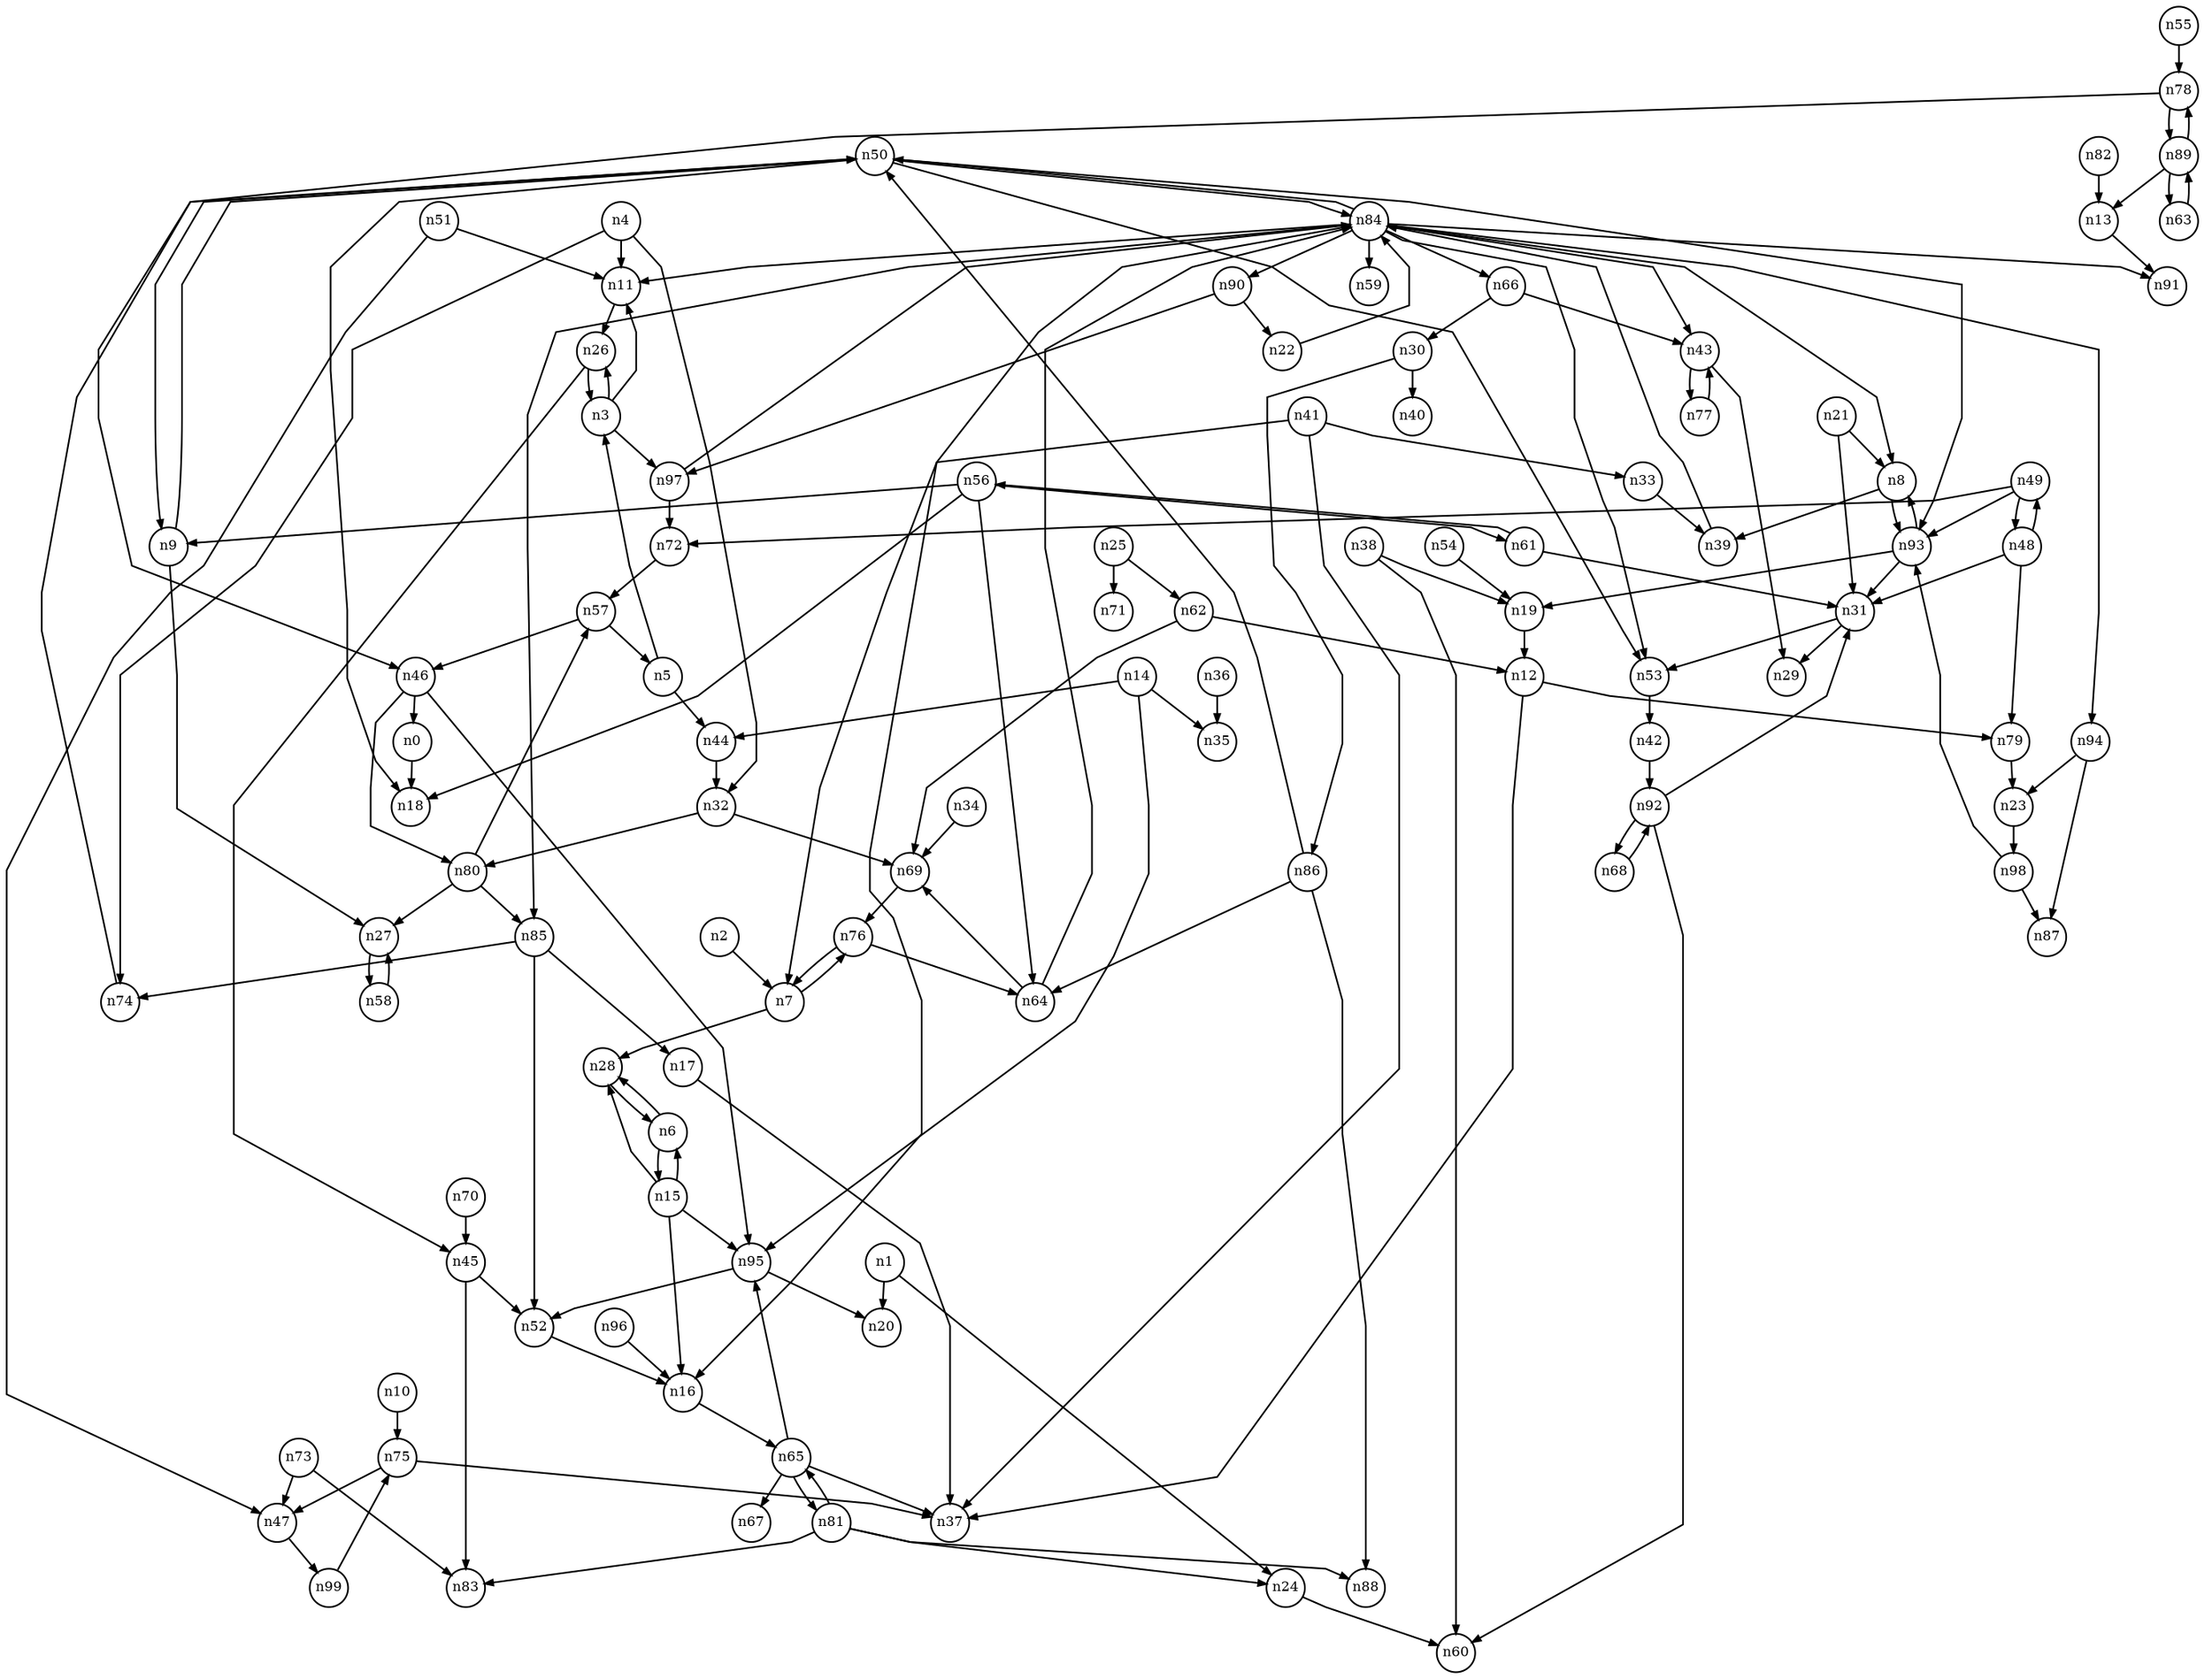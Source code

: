 digraph G{
splines=polyline;
ranksep=0.22;
nodesep=0.22;
nodesize=0.32;
fontsize=8
edge [arrowsize=0.5]
node [fontsize=8 shape=circle width=0.32 fixedsize=shape];

n0 -> n18
n1 -> n20
n1 -> n24
n24 -> n60
n7 -> n28
n7 -> n76
n2 -> n7
n11 -> n26
n3 -> n11
n3 -> n97
n3 -> n26
n97 -> n72
n97 -> n84
n4 -> n11
n4 -> n32
n4 -> n74
n32 -> n69
n32 -> n80
n74 -> n50
n5 -> n3
n5 -> n44
n44 -> n32
n15 -> n16
n15 -> n28
n15 -> n95
n15 -> n6
n6 -> n15
n6 -> n28
n28 -> n6
n39 -> n84
n8 -> n39
n8 -> n93
n27 -> n58
n9 -> n27
n9 -> n50
n75 -> n37
n75 -> n47
n10 -> n75
n12 -> n37
n12 -> n79
n79 -> n23
n13 -> n91
n14 -> n35
n14 -> n44
n14 -> n95
n95 -> n20
n95 -> n52
n16 -> n65
n17 -> n37
n19 -> n12
n21 -> n8
n21 -> n31
n31 -> n29
n31 -> n53
n62 -> n12
n62 -> n69
n25 -> n62
n25 -> n71
n26 -> n3
n26 -> n45
n45 -> n52
n45 -> n83
n30 -> n40
n30 -> n86
n86 -> n64
n86 -> n88
n86 -> n50
n53 -> n42
n69 -> n76
n33 -> n39
n34 -> n69
n36 -> n35
n38 -> n19
n38 -> n60
n41 -> n7
n41 -> n33
n41 -> n37
n92 -> n31
n92 -> n60
n92 -> n68
n42 -> n92
n43 -> n29
n43 -> n77
n77 -> n43
n52 -> n16
n46 -> n0
n46 -> n95
n46 -> n80
n48 -> n31
n48 -> n79
n48 -> n49
n49 -> n48
n49 -> n72
n49 -> n93
n72 -> n57
n93 -> n8
n93 -> n19
n93 -> n31
n50 -> n9
n50 -> n18
n50 -> n53
n50 -> n84
n50 -> n93
n84 -> n8
n84 -> n11
n84 -> n16
n84 -> n43
n84 -> n53
n84 -> n59
n84 -> n66
n84 -> n85
n84 -> n90
n84 -> n91
n84 -> n94
n84 -> n50
n51 -> n11
n51 -> n47
n47 -> n99
n54 -> n19
n78 -> n46
n78 -> n89
n55 -> n78
n56 -> n9
n56 -> n18
n56 -> n61
n56 -> n64
n61 -> n31
n61 -> n56
n64 -> n69
n64 -> n84
n57 -> n5
n57 -> n46
n58 -> n27
n65 -> n37
n65 -> n67
n65 -> n81
n65 -> n95
n81 -> n24
n81 -> n83
n81 -> n88
n81 -> n65
n66 -> n30
n66 -> n43
n70 -> n45
n73 -> n47
n73 -> n83
n76 -> n7
n76 -> n64
n23 -> n98
n80 -> n27
n80 -> n57
n80 -> n85
n85 -> n17
n85 -> n52
n85 -> n74
n82 -> n13
n90 -> n22
n90 -> n97
n94 -> n23
n94 -> n87
n89 -> n13
n89 -> n63
n89 -> n78
n63 -> n89
n22 -> n84
n68 -> n92
n96 -> n16
n98 -> n87
n98 -> n93
n99 -> n75
}
